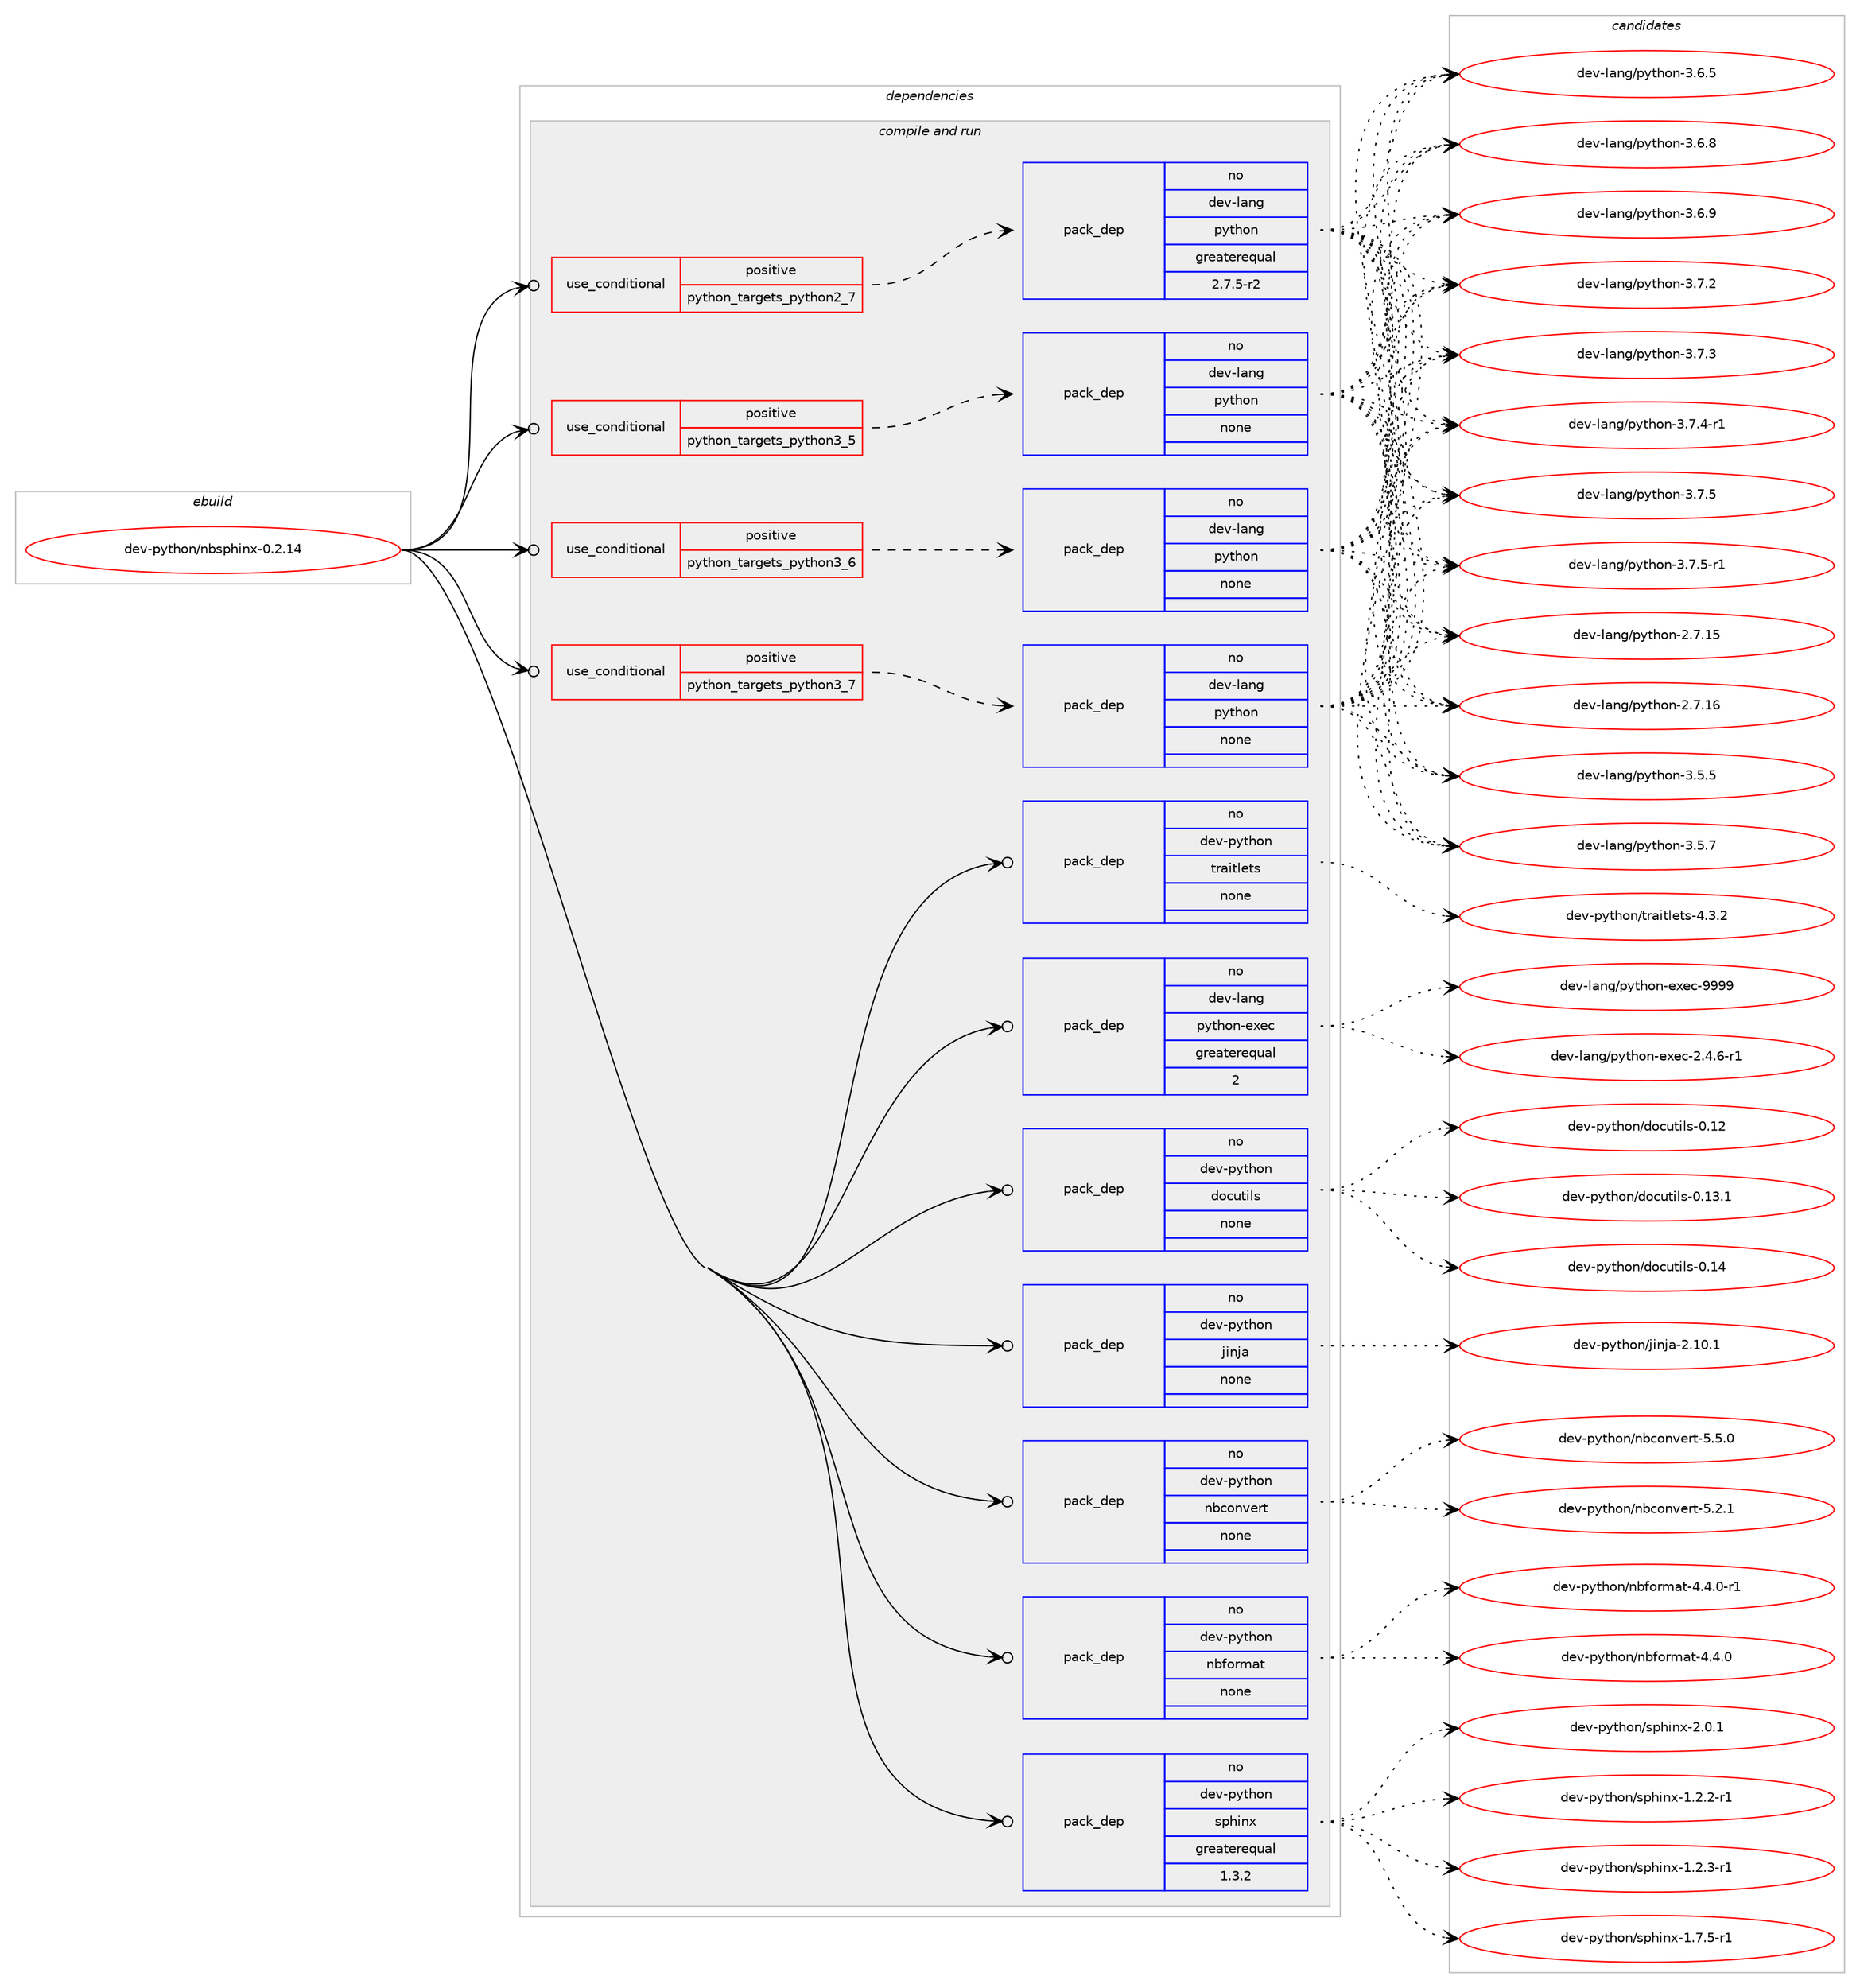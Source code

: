 digraph prolog {

# *************
# Graph options
# *************

newrank=true;
concentrate=true;
compound=true;
graph [rankdir=LR,fontname=Helvetica,fontsize=10,ranksep=1.5];#, ranksep=2.5, nodesep=0.2];
edge  [arrowhead=vee];
node  [fontname=Helvetica,fontsize=10];

# **********
# The ebuild
# **********

subgraph cluster_leftcol {
color=gray;
rank=same;
label=<<i>ebuild</i>>;
id [label="dev-python/nbsphinx-0.2.14", color=red, width=4, href="../dev-python/nbsphinx-0.2.14.svg"];
}

# ****************
# The dependencies
# ****************

subgraph cluster_midcol {
color=gray;
label=<<i>dependencies</i>>;
subgraph cluster_compile {
fillcolor="#eeeeee";
style=filled;
label=<<i>compile</i>>;
}
subgraph cluster_compileandrun {
fillcolor="#eeeeee";
style=filled;
label=<<i>compile and run</i>>;
subgraph cond142968 {
dependency616081 [label=<<TABLE BORDER="0" CELLBORDER="1" CELLSPACING="0" CELLPADDING="4"><TR><TD ROWSPAN="3" CELLPADDING="10">use_conditional</TD></TR><TR><TD>positive</TD></TR><TR><TD>python_targets_python2_7</TD></TR></TABLE>>, shape=none, color=red];
subgraph pack461308 {
dependency616082 [label=<<TABLE BORDER="0" CELLBORDER="1" CELLSPACING="0" CELLPADDING="4" WIDTH="220"><TR><TD ROWSPAN="6" CELLPADDING="30">pack_dep</TD></TR><TR><TD WIDTH="110">no</TD></TR><TR><TD>dev-lang</TD></TR><TR><TD>python</TD></TR><TR><TD>greaterequal</TD></TR><TR><TD>2.7.5-r2</TD></TR></TABLE>>, shape=none, color=blue];
}
dependency616081:e -> dependency616082:w [weight=20,style="dashed",arrowhead="vee"];
}
id:e -> dependency616081:w [weight=20,style="solid",arrowhead="odotvee"];
subgraph cond142969 {
dependency616083 [label=<<TABLE BORDER="0" CELLBORDER="1" CELLSPACING="0" CELLPADDING="4"><TR><TD ROWSPAN="3" CELLPADDING="10">use_conditional</TD></TR><TR><TD>positive</TD></TR><TR><TD>python_targets_python3_5</TD></TR></TABLE>>, shape=none, color=red];
subgraph pack461309 {
dependency616084 [label=<<TABLE BORDER="0" CELLBORDER="1" CELLSPACING="0" CELLPADDING="4" WIDTH="220"><TR><TD ROWSPAN="6" CELLPADDING="30">pack_dep</TD></TR><TR><TD WIDTH="110">no</TD></TR><TR><TD>dev-lang</TD></TR><TR><TD>python</TD></TR><TR><TD>none</TD></TR><TR><TD></TD></TR></TABLE>>, shape=none, color=blue];
}
dependency616083:e -> dependency616084:w [weight=20,style="dashed",arrowhead="vee"];
}
id:e -> dependency616083:w [weight=20,style="solid",arrowhead="odotvee"];
subgraph cond142970 {
dependency616085 [label=<<TABLE BORDER="0" CELLBORDER="1" CELLSPACING="0" CELLPADDING="4"><TR><TD ROWSPAN="3" CELLPADDING="10">use_conditional</TD></TR><TR><TD>positive</TD></TR><TR><TD>python_targets_python3_6</TD></TR></TABLE>>, shape=none, color=red];
subgraph pack461310 {
dependency616086 [label=<<TABLE BORDER="0" CELLBORDER="1" CELLSPACING="0" CELLPADDING="4" WIDTH="220"><TR><TD ROWSPAN="6" CELLPADDING="30">pack_dep</TD></TR><TR><TD WIDTH="110">no</TD></TR><TR><TD>dev-lang</TD></TR><TR><TD>python</TD></TR><TR><TD>none</TD></TR><TR><TD></TD></TR></TABLE>>, shape=none, color=blue];
}
dependency616085:e -> dependency616086:w [weight=20,style="dashed",arrowhead="vee"];
}
id:e -> dependency616085:w [weight=20,style="solid",arrowhead="odotvee"];
subgraph cond142971 {
dependency616087 [label=<<TABLE BORDER="0" CELLBORDER="1" CELLSPACING="0" CELLPADDING="4"><TR><TD ROWSPAN="3" CELLPADDING="10">use_conditional</TD></TR><TR><TD>positive</TD></TR><TR><TD>python_targets_python3_7</TD></TR></TABLE>>, shape=none, color=red];
subgraph pack461311 {
dependency616088 [label=<<TABLE BORDER="0" CELLBORDER="1" CELLSPACING="0" CELLPADDING="4" WIDTH="220"><TR><TD ROWSPAN="6" CELLPADDING="30">pack_dep</TD></TR><TR><TD WIDTH="110">no</TD></TR><TR><TD>dev-lang</TD></TR><TR><TD>python</TD></TR><TR><TD>none</TD></TR><TR><TD></TD></TR></TABLE>>, shape=none, color=blue];
}
dependency616087:e -> dependency616088:w [weight=20,style="dashed",arrowhead="vee"];
}
id:e -> dependency616087:w [weight=20,style="solid",arrowhead="odotvee"];
subgraph pack461312 {
dependency616089 [label=<<TABLE BORDER="0" CELLBORDER="1" CELLSPACING="0" CELLPADDING="4" WIDTH="220"><TR><TD ROWSPAN="6" CELLPADDING="30">pack_dep</TD></TR><TR><TD WIDTH="110">no</TD></TR><TR><TD>dev-lang</TD></TR><TR><TD>python-exec</TD></TR><TR><TD>greaterequal</TD></TR><TR><TD>2</TD></TR></TABLE>>, shape=none, color=blue];
}
id:e -> dependency616089:w [weight=20,style="solid",arrowhead="odotvee"];
subgraph pack461313 {
dependency616090 [label=<<TABLE BORDER="0" CELLBORDER="1" CELLSPACING="0" CELLPADDING="4" WIDTH="220"><TR><TD ROWSPAN="6" CELLPADDING="30">pack_dep</TD></TR><TR><TD WIDTH="110">no</TD></TR><TR><TD>dev-python</TD></TR><TR><TD>docutils</TD></TR><TR><TD>none</TD></TR><TR><TD></TD></TR></TABLE>>, shape=none, color=blue];
}
id:e -> dependency616090:w [weight=20,style="solid",arrowhead="odotvee"];
subgraph pack461314 {
dependency616091 [label=<<TABLE BORDER="0" CELLBORDER="1" CELLSPACING="0" CELLPADDING="4" WIDTH="220"><TR><TD ROWSPAN="6" CELLPADDING="30">pack_dep</TD></TR><TR><TD WIDTH="110">no</TD></TR><TR><TD>dev-python</TD></TR><TR><TD>jinja</TD></TR><TR><TD>none</TD></TR><TR><TD></TD></TR></TABLE>>, shape=none, color=blue];
}
id:e -> dependency616091:w [weight=20,style="solid",arrowhead="odotvee"];
subgraph pack461315 {
dependency616092 [label=<<TABLE BORDER="0" CELLBORDER="1" CELLSPACING="0" CELLPADDING="4" WIDTH="220"><TR><TD ROWSPAN="6" CELLPADDING="30">pack_dep</TD></TR><TR><TD WIDTH="110">no</TD></TR><TR><TD>dev-python</TD></TR><TR><TD>nbconvert</TD></TR><TR><TD>none</TD></TR><TR><TD></TD></TR></TABLE>>, shape=none, color=blue];
}
id:e -> dependency616092:w [weight=20,style="solid",arrowhead="odotvee"];
subgraph pack461316 {
dependency616093 [label=<<TABLE BORDER="0" CELLBORDER="1" CELLSPACING="0" CELLPADDING="4" WIDTH="220"><TR><TD ROWSPAN="6" CELLPADDING="30">pack_dep</TD></TR><TR><TD WIDTH="110">no</TD></TR><TR><TD>dev-python</TD></TR><TR><TD>nbformat</TD></TR><TR><TD>none</TD></TR><TR><TD></TD></TR></TABLE>>, shape=none, color=blue];
}
id:e -> dependency616093:w [weight=20,style="solid",arrowhead="odotvee"];
subgraph pack461317 {
dependency616094 [label=<<TABLE BORDER="0" CELLBORDER="1" CELLSPACING="0" CELLPADDING="4" WIDTH="220"><TR><TD ROWSPAN="6" CELLPADDING="30">pack_dep</TD></TR><TR><TD WIDTH="110">no</TD></TR><TR><TD>dev-python</TD></TR><TR><TD>sphinx</TD></TR><TR><TD>greaterequal</TD></TR><TR><TD>1.3.2</TD></TR></TABLE>>, shape=none, color=blue];
}
id:e -> dependency616094:w [weight=20,style="solid",arrowhead="odotvee"];
subgraph pack461318 {
dependency616095 [label=<<TABLE BORDER="0" CELLBORDER="1" CELLSPACING="0" CELLPADDING="4" WIDTH="220"><TR><TD ROWSPAN="6" CELLPADDING="30">pack_dep</TD></TR><TR><TD WIDTH="110">no</TD></TR><TR><TD>dev-python</TD></TR><TR><TD>traitlets</TD></TR><TR><TD>none</TD></TR><TR><TD></TD></TR></TABLE>>, shape=none, color=blue];
}
id:e -> dependency616095:w [weight=20,style="solid",arrowhead="odotvee"];
}
subgraph cluster_run {
fillcolor="#eeeeee";
style=filled;
label=<<i>run</i>>;
}
}

# **************
# The candidates
# **************

subgraph cluster_choices {
rank=same;
color=gray;
label=<<i>candidates</i>>;

subgraph choice461308 {
color=black;
nodesep=1;
choice10010111845108971101034711212111610411111045504655464953 [label="dev-lang/python-2.7.15", color=red, width=4,href="../dev-lang/python-2.7.15.svg"];
choice10010111845108971101034711212111610411111045504655464954 [label="dev-lang/python-2.7.16", color=red, width=4,href="../dev-lang/python-2.7.16.svg"];
choice100101118451089711010347112121116104111110455146534653 [label="dev-lang/python-3.5.5", color=red, width=4,href="../dev-lang/python-3.5.5.svg"];
choice100101118451089711010347112121116104111110455146534655 [label="dev-lang/python-3.5.7", color=red, width=4,href="../dev-lang/python-3.5.7.svg"];
choice100101118451089711010347112121116104111110455146544653 [label="dev-lang/python-3.6.5", color=red, width=4,href="../dev-lang/python-3.6.5.svg"];
choice100101118451089711010347112121116104111110455146544656 [label="dev-lang/python-3.6.8", color=red, width=4,href="../dev-lang/python-3.6.8.svg"];
choice100101118451089711010347112121116104111110455146544657 [label="dev-lang/python-3.6.9", color=red, width=4,href="../dev-lang/python-3.6.9.svg"];
choice100101118451089711010347112121116104111110455146554650 [label="dev-lang/python-3.7.2", color=red, width=4,href="../dev-lang/python-3.7.2.svg"];
choice100101118451089711010347112121116104111110455146554651 [label="dev-lang/python-3.7.3", color=red, width=4,href="../dev-lang/python-3.7.3.svg"];
choice1001011184510897110103471121211161041111104551465546524511449 [label="dev-lang/python-3.7.4-r1", color=red, width=4,href="../dev-lang/python-3.7.4-r1.svg"];
choice100101118451089711010347112121116104111110455146554653 [label="dev-lang/python-3.7.5", color=red, width=4,href="../dev-lang/python-3.7.5.svg"];
choice1001011184510897110103471121211161041111104551465546534511449 [label="dev-lang/python-3.7.5-r1", color=red, width=4,href="../dev-lang/python-3.7.5-r1.svg"];
dependency616082:e -> choice10010111845108971101034711212111610411111045504655464953:w [style=dotted,weight="100"];
dependency616082:e -> choice10010111845108971101034711212111610411111045504655464954:w [style=dotted,weight="100"];
dependency616082:e -> choice100101118451089711010347112121116104111110455146534653:w [style=dotted,weight="100"];
dependency616082:e -> choice100101118451089711010347112121116104111110455146534655:w [style=dotted,weight="100"];
dependency616082:e -> choice100101118451089711010347112121116104111110455146544653:w [style=dotted,weight="100"];
dependency616082:e -> choice100101118451089711010347112121116104111110455146544656:w [style=dotted,weight="100"];
dependency616082:e -> choice100101118451089711010347112121116104111110455146544657:w [style=dotted,weight="100"];
dependency616082:e -> choice100101118451089711010347112121116104111110455146554650:w [style=dotted,weight="100"];
dependency616082:e -> choice100101118451089711010347112121116104111110455146554651:w [style=dotted,weight="100"];
dependency616082:e -> choice1001011184510897110103471121211161041111104551465546524511449:w [style=dotted,weight="100"];
dependency616082:e -> choice100101118451089711010347112121116104111110455146554653:w [style=dotted,weight="100"];
dependency616082:e -> choice1001011184510897110103471121211161041111104551465546534511449:w [style=dotted,weight="100"];
}
subgraph choice461309 {
color=black;
nodesep=1;
choice10010111845108971101034711212111610411111045504655464953 [label="dev-lang/python-2.7.15", color=red, width=4,href="../dev-lang/python-2.7.15.svg"];
choice10010111845108971101034711212111610411111045504655464954 [label="dev-lang/python-2.7.16", color=red, width=4,href="../dev-lang/python-2.7.16.svg"];
choice100101118451089711010347112121116104111110455146534653 [label="dev-lang/python-3.5.5", color=red, width=4,href="../dev-lang/python-3.5.5.svg"];
choice100101118451089711010347112121116104111110455146534655 [label="dev-lang/python-3.5.7", color=red, width=4,href="../dev-lang/python-3.5.7.svg"];
choice100101118451089711010347112121116104111110455146544653 [label="dev-lang/python-3.6.5", color=red, width=4,href="../dev-lang/python-3.6.5.svg"];
choice100101118451089711010347112121116104111110455146544656 [label="dev-lang/python-3.6.8", color=red, width=4,href="../dev-lang/python-3.6.8.svg"];
choice100101118451089711010347112121116104111110455146544657 [label="dev-lang/python-3.6.9", color=red, width=4,href="../dev-lang/python-3.6.9.svg"];
choice100101118451089711010347112121116104111110455146554650 [label="dev-lang/python-3.7.2", color=red, width=4,href="../dev-lang/python-3.7.2.svg"];
choice100101118451089711010347112121116104111110455146554651 [label="dev-lang/python-3.7.3", color=red, width=4,href="../dev-lang/python-3.7.3.svg"];
choice1001011184510897110103471121211161041111104551465546524511449 [label="dev-lang/python-3.7.4-r1", color=red, width=4,href="../dev-lang/python-3.7.4-r1.svg"];
choice100101118451089711010347112121116104111110455146554653 [label="dev-lang/python-3.7.5", color=red, width=4,href="../dev-lang/python-3.7.5.svg"];
choice1001011184510897110103471121211161041111104551465546534511449 [label="dev-lang/python-3.7.5-r1", color=red, width=4,href="../dev-lang/python-3.7.5-r1.svg"];
dependency616084:e -> choice10010111845108971101034711212111610411111045504655464953:w [style=dotted,weight="100"];
dependency616084:e -> choice10010111845108971101034711212111610411111045504655464954:w [style=dotted,weight="100"];
dependency616084:e -> choice100101118451089711010347112121116104111110455146534653:w [style=dotted,weight="100"];
dependency616084:e -> choice100101118451089711010347112121116104111110455146534655:w [style=dotted,weight="100"];
dependency616084:e -> choice100101118451089711010347112121116104111110455146544653:w [style=dotted,weight="100"];
dependency616084:e -> choice100101118451089711010347112121116104111110455146544656:w [style=dotted,weight="100"];
dependency616084:e -> choice100101118451089711010347112121116104111110455146544657:w [style=dotted,weight="100"];
dependency616084:e -> choice100101118451089711010347112121116104111110455146554650:w [style=dotted,weight="100"];
dependency616084:e -> choice100101118451089711010347112121116104111110455146554651:w [style=dotted,weight="100"];
dependency616084:e -> choice1001011184510897110103471121211161041111104551465546524511449:w [style=dotted,weight="100"];
dependency616084:e -> choice100101118451089711010347112121116104111110455146554653:w [style=dotted,weight="100"];
dependency616084:e -> choice1001011184510897110103471121211161041111104551465546534511449:w [style=dotted,weight="100"];
}
subgraph choice461310 {
color=black;
nodesep=1;
choice10010111845108971101034711212111610411111045504655464953 [label="dev-lang/python-2.7.15", color=red, width=4,href="../dev-lang/python-2.7.15.svg"];
choice10010111845108971101034711212111610411111045504655464954 [label="dev-lang/python-2.7.16", color=red, width=4,href="../dev-lang/python-2.7.16.svg"];
choice100101118451089711010347112121116104111110455146534653 [label="dev-lang/python-3.5.5", color=red, width=4,href="../dev-lang/python-3.5.5.svg"];
choice100101118451089711010347112121116104111110455146534655 [label="dev-lang/python-3.5.7", color=red, width=4,href="../dev-lang/python-3.5.7.svg"];
choice100101118451089711010347112121116104111110455146544653 [label="dev-lang/python-3.6.5", color=red, width=4,href="../dev-lang/python-3.6.5.svg"];
choice100101118451089711010347112121116104111110455146544656 [label="dev-lang/python-3.6.8", color=red, width=4,href="../dev-lang/python-3.6.8.svg"];
choice100101118451089711010347112121116104111110455146544657 [label="dev-lang/python-3.6.9", color=red, width=4,href="../dev-lang/python-3.6.9.svg"];
choice100101118451089711010347112121116104111110455146554650 [label="dev-lang/python-3.7.2", color=red, width=4,href="../dev-lang/python-3.7.2.svg"];
choice100101118451089711010347112121116104111110455146554651 [label="dev-lang/python-3.7.3", color=red, width=4,href="../dev-lang/python-3.7.3.svg"];
choice1001011184510897110103471121211161041111104551465546524511449 [label="dev-lang/python-3.7.4-r1", color=red, width=4,href="../dev-lang/python-3.7.4-r1.svg"];
choice100101118451089711010347112121116104111110455146554653 [label="dev-lang/python-3.7.5", color=red, width=4,href="../dev-lang/python-3.7.5.svg"];
choice1001011184510897110103471121211161041111104551465546534511449 [label="dev-lang/python-3.7.5-r1", color=red, width=4,href="../dev-lang/python-3.7.5-r1.svg"];
dependency616086:e -> choice10010111845108971101034711212111610411111045504655464953:w [style=dotted,weight="100"];
dependency616086:e -> choice10010111845108971101034711212111610411111045504655464954:w [style=dotted,weight="100"];
dependency616086:e -> choice100101118451089711010347112121116104111110455146534653:w [style=dotted,weight="100"];
dependency616086:e -> choice100101118451089711010347112121116104111110455146534655:w [style=dotted,weight="100"];
dependency616086:e -> choice100101118451089711010347112121116104111110455146544653:w [style=dotted,weight="100"];
dependency616086:e -> choice100101118451089711010347112121116104111110455146544656:w [style=dotted,weight="100"];
dependency616086:e -> choice100101118451089711010347112121116104111110455146544657:w [style=dotted,weight="100"];
dependency616086:e -> choice100101118451089711010347112121116104111110455146554650:w [style=dotted,weight="100"];
dependency616086:e -> choice100101118451089711010347112121116104111110455146554651:w [style=dotted,weight="100"];
dependency616086:e -> choice1001011184510897110103471121211161041111104551465546524511449:w [style=dotted,weight="100"];
dependency616086:e -> choice100101118451089711010347112121116104111110455146554653:w [style=dotted,weight="100"];
dependency616086:e -> choice1001011184510897110103471121211161041111104551465546534511449:w [style=dotted,weight="100"];
}
subgraph choice461311 {
color=black;
nodesep=1;
choice10010111845108971101034711212111610411111045504655464953 [label="dev-lang/python-2.7.15", color=red, width=4,href="../dev-lang/python-2.7.15.svg"];
choice10010111845108971101034711212111610411111045504655464954 [label="dev-lang/python-2.7.16", color=red, width=4,href="../dev-lang/python-2.7.16.svg"];
choice100101118451089711010347112121116104111110455146534653 [label="dev-lang/python-3.5.5", color=red, width=4,href="../dev-lang/python-3.5.5.svg"];
choice100101118451089711010347112121116104111110455146534655 [label="dev-lang/python-3.5.7", color=red, width=4,href="../dev-lang/python-3.5.7.svg"];
choice100101118451089711010347112121116104111110455146544653 [label="dev-lang/python-3.6.5", color=red, width=4,href="../dev-lang/python-3.6.5.svg"];
choice100101118451089711010347112121116104111110455146544656 [label="dev-lang/python-3.6.8", color=red, width=4,href="../dev-lang/python-3.6.8.svg"];
choice100101118451089711010347112121116104111110455146544657 [label="dev-lang/python-3.6.9", color=red, width=4,href="../dev-lang/python-3.6.9.svg"];
choice100101118451089711010347112121116104111110455146554650 [label="dev-lang/python-3.7.2", color=red, width=4,href="../dev-lang/python-3.7.2.svg"];
choice100101118451089711010347112121116104111110455146554651 [label="dev-lang/python-3.7.3", color=red, width=4,href="../dev-lang/python-3.7.3.svg"];
choice1001011184510897110103471121211161041111104551465546524511449 [label="dev-lang/python-3.7.4-r1", color=red, width=4,href="../dev-lang/python-3.7.4-r1.svg"];
choice100101118451089711010347112121116104111110455146554653 [label="dev-lang/python-3.7.5", color=red, width=4,href="../dev-lang/python-3.7.5.svg"];
choice1001011184510897110103471121211161041111104551465546534511449 [label="dev-lang/python-3.7.5-r1", color=red, width=4,href="../dev-lang/python-3.7.5-r1.svg"];
dependency616088:e -> choice10010111845108971101034711212111610411111045504655464953:w [style=dotted,weight="100"];
dependency616088:e -> choice10010111845108971101034711212111610411111045504655464954:w [style=dotted,weight="100"];
dependency616088:e -> choice100101118451089711010347112121116104111110455146534653:w [style=dotted,weight="100"];
dependency616088:e -> choice100101118451089711010347112121116104111110455146534655:w [style=dotted,weight="100"];
dependency616088:e -> choice100101118451089711010347112121116104111110455146544653:w [style=dotted,weight="100"];
dependency616088:e -> choice100101118451089711010347112121116104111110455146544656:w [style=dotted,weight="100"];
dependency616088:e -> choice100101118451089711010347112121116104111110455146544657:w [style=dotted,weight="100"];
dependency616088:e -> choice100101118451089711010347112121116104111110455146554650:w [style=dotted,weight="100"];
dependency616088:e -> choice100101118451089711010347112121116104111110455146554651:w [style=dotted,weight="100"];
dependency616088:e -> choice1001011184510897110103471121211161041111104551465546524511449:w [style=dotted,weight="100"];
dependency616088:e -> choice100101118451089711010347112121116104111110455146554653:w [style=dotted,weight="100"];
dependency616088:e -> choice1001011184510897110103471121211161041111104551465546534511449:w [style=dotted,weight="100"];
}
subgraph choice461312 {
color=black;
nodesep=1;
choice10010111845108971101034711212111610411111045101120101994550465246544511449 [label="dev-lang/python-exec-2.4.6-r1", color=red, width=4,href="../dev-lang/python-exec-2.4.6-r1.svg"];
choice10010111845108971101034711212111610411111045101120101994557575757 [label="dev-lang/python-exec-9999", color=red, width=4,href="../dev-lang/python-exec-9999.svg"];
dependency616089:e -> choice10010111845108971101034711212111610411111045101120101994550465246544511449:w [style=dotted,weight="100"];
dependency616089:e -> choice10010111845108971101034711212111610411111045101120101994557575757:w [style=dotted,weight="100"];
}
subgraph choice461313 {
color=black;
nodesep=1;
choice1001011184511212111610411111047100111991171161051081154548464950 [label="dev-python/docutils-0.12", color=red, width=4,href="../dev-python/docutils-0.12.svg"];
choice10010111845112121116104111110471001119911711610510811545484649514649 [label="dev-python/docutils-0.13.1", color=red, width=4,href="../dev-python/docutils-0.13.1.svg"];
choice1001011184511212111610411111047100111991171161051081154548464952 [label="dev-python/docutils-0.14", color=red, width=4,href="../dev-python/docutils-0.14.svg"];
dependency616090:e -> choice1001011184511212111610411111047100111991171161051081154548464950:w [style=dotted,weight="100"];
dependency616090:e -> choice10010111845112121116104111110471001119911711610510811545484649514649:w [style=dotted,weight="100"];
dependency616090:e -> choice1001011184511212111610411111047100111991171161051081154548464952:w [style=dotted,weight="100"];
}
subgraph choice461314 {
color=black;
nodesep=1;
choice10010111845112121116104111110471061051101069745504649484649 [label="dev-python/jinja-2.10.1", color=red, width=4,href="../dev-python/jinja-2.10.1.svg"];
dependency616091:e -> choice10010111845112121116104111110471061051101069745504649484649:w [style=dotted,weight="100"];
}
subgraph choice461315 {
color=black;
nodesep=1;
choice10010111845112121116104111110471109899111110118101114116455346504649 [label="dev-python/nbconvert-5.2.1", color=red, width=4,href="../dev-python/nbconvert-5.2.1.svg"];
choice10010111845112121116104111110471109899111110118101114116455346534648 [label="dev-python/nbconvert-5.5.0", color=red, width=4,href="../dev-python/nbconvert-5.5.0.svg"];
dependency616092:e -> choice10010111845112121116104111110471109899111110118101114116455346504649:w [style=dotted,weight="100"];
dependency616092:e -> choice10010111845112121116104111110471109899111110118101114116455346534648:w [style=dotted,weight="100"];
}
subgraph choice461316 {
color=black;
nodesep=1;
choice10010111845112121116104111110471109810211111410997116455246524648 [label="dev-python/nbformat-4.4.0", color=red, width=4,href="../dev-python/nbformat-4.4.0.svg"];
choice100101118451121211161041111104711098102111114109971164552465246484511449 [label="dev-python/nbformat-4.4.0-r1", color=red, width=4,href="../dev-python/nbformat-4.4.0-r1.svg"];
dependency616093:e -> choice10010111845112121116104111110471109810211111410997116455246524648:w [style=dotted,weight="100"];
dependency616093:e -> choice100101118451121211161041111104711098102111114109971164552465246484511449:w [style=dotted,weight="100"];
}
subgraph choice461317 {
color=black;
nodesep=1;
choice10010111845112121116104111110471151121041051101204549465046504511449 [label="dev-python/sphinx-1.2.2-r1", color=red, width=4,href="../dev-python/sphinx-1.2.2-r1.svg"];
choice10010111845112121116104111110471151121041051101204549465046514511449 [label="dev-python/sphinx-1.2.3-r1", color=red, width=4,href="../dev-python/sphinx-1.2.3-r1.svg"];
choice10010111845112121116104111110471151121041051101204549465546534511449 [label="dev-python/sphinx-1.7.5-r1", color=red, width=4,href="../dev-python/sphinx-1.7.5-r1.svg"];
choice1001011184511212111610411111047115112104105110120455046484649 [label="dev-python/sphinx-2.0.1", color=red, width=4,href="../dev-python/sphinx-2.0.1.svg"];
dependency616094:e -> choice10010111845112121116104111110471151121041051101204549465046504511449:w [style=dotted,weight="100"];
dependency616094:e -> choice10010111845112121116104111110471151121041051101204549465046514511449:w [style=dotted,weight="100"];
dependency616094:e -> choice10010111845112121116104111110471151121041051101204549465546534511449:w [style=dotted,weight="100"];
dependency616094:e -> choice1001011184511212111610411111047115112104105110120455046484649:w [style=dotted,weight="100"];
}
subgraph choice461318 {
color=black;
nodesep=1;
choice100101118451121211161041111104711611497105116108101116115455246514650 [label="dev-python/traitlets-4.3.2", color=red, width=4,href="../dev-python/traitlets-4.3.2.svg"];
dependency616095:e -> choice100101118451121211161041111104711611497105116108101116115455246514650:w [style=dotted,weight="100"];
}
}

}
